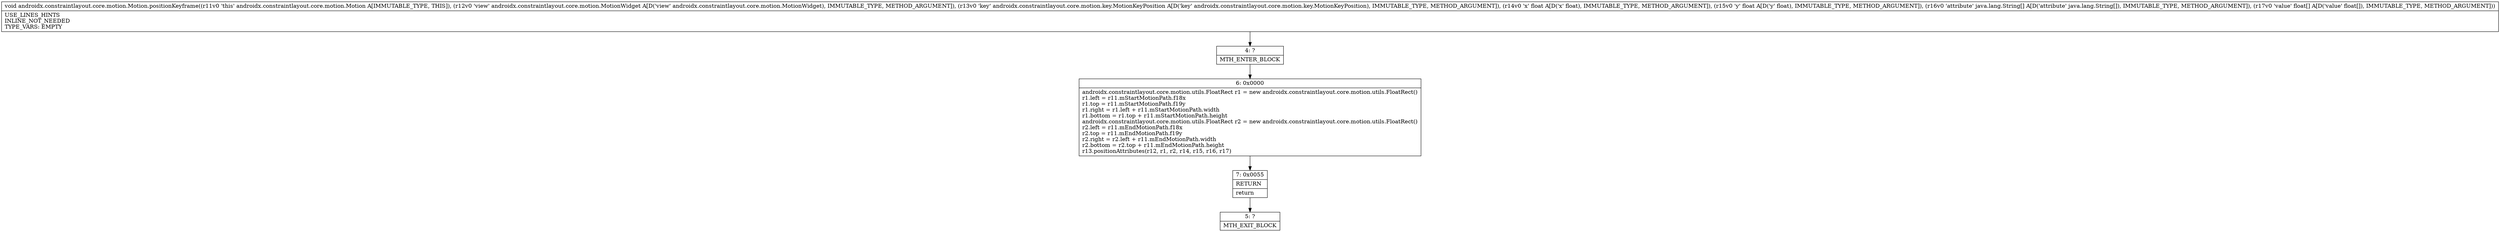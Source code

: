 digraph "CFG forandroidx.constraintlayout.core.motion.Motion.positionKeyframe(Landroidx\/constraintlayout\/core\/motion\/MotionWidget;Landroidx\/constraintlayout\/core\/motion\/key\/MotionKeyPosition;FF[Ljava\/lang\/String;[F)V" {
Node_4 [shape=record,label="{4\:\ ?|MTH_ENTER_BLOCK\l}"];
Node_6 [shape=record,label="{6\:\ 0x0000|androidx.constraintlayout.core.motion.utils.FloatRect r1 = new androidx.constraintlayout.core.motion.utils.FloatRect()\lr1.left = r11.mStartMotionPath.f18x\lr1.top = r11.mStartMotionPath.f19y\lr1.right = r1.left + r11.mStartMotionPath.width\lr1.bottom = r1.top + r11.mStartMotionPath.height\landroidx.constraintlayout.core.motion.utils.FloatRect r2 = new androidx.constraintlayout.core.motion.utils.FloatRect()\lr2.left = r11.mEndMotionPath.f18x\lr2.top = r11.mEndMotionPath.f19y\lr2.right = r2.left + r11.mEndMotionPath.width\lr2.bottom = r2.top + r11.mEndMotionPath.height\lr13.positionAttributes(r12, r1, r2, r14, r15, r16, r17)\l}"];
Node_7 [shape=record,label="{7\:\ 0x0055|RETURN\l|return\l}"];
Node_5 [shape=record,label="{5\:\ ?|MTH_EXIT_BLOCK\l}"];
MethodNode[shape=record,label="{void androidx.constraintlayout.core.motion.Motion.positionKeyframe((r11v0 'this' androidx.constraintlayout.core.motion.Motion A[IMMUTABLE_TYPE, THIS]), (r12v0 'view' androidx.constraintlayout.core.motion.MotionWidget A[D('view' androidx.constraintlayout.core.motion.MotionWidget), IMMUTABLE_TYPE, METHOD_ARGUMENT]), (r13v0 'key' androidx.constraintlayout.core.motion.key.MotionKeyPosition A[D('key' androidx.constraintlayout.core.motion.key.MotionKeyPosition), IMMUTABLE_TYPE, METHOD_ARGUMENT]), (r14v0 'x' float A[D('x' float), IMMUTABLE_TYPE, METHOD_ARGUMENT]), (r15v0 'y' float A[D('y' float), IMMUTABLE_TYPE, METHOD_ARGUMENT]), (r16v0 'attribute' java.lang.String[] A[D('attribute' java.lang.String[]), IMMUTABLE_TYPE, METHOD_ARGUMENT]), (r17v0 'value' float[] A[D('value' float[]), IMMUTABLE_TYPE, METHOD_ARGUMENT]))  | USE_LINES_HINTS\lINLINE_NOT_NEEDED\lTYPE_VARS: EMPTY\l}"];
MethodNode -> Node_4;Node_4 -> Node_6;
Node_6 -> Node_7;
Node_7 -> Node_5;
}

